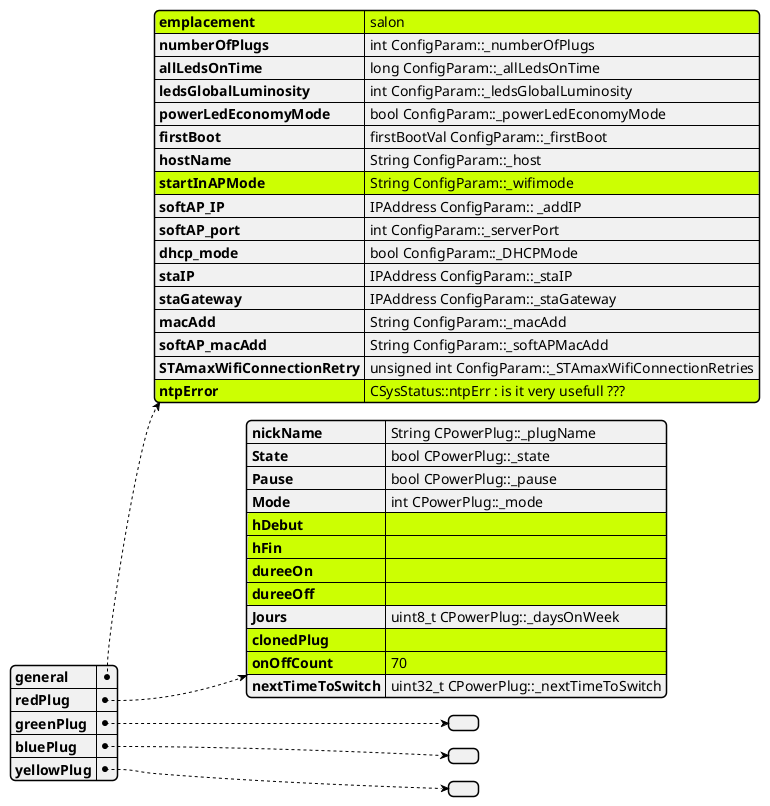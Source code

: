@startjson
#highlight "general" / "emplacement"
#highlight "general" / "ntpError"
#highlight "general" / "_clé à créer 1_"
#highlight "general" / "startInAPMode"
#highlight "redPlug" / "hDebut"
#highlight "redPlug" / "hFin"
#highlight "redPlug" / "dureeOn"
#highlight "redPlug" / "dureeOff"
#highlight "redPlug" / "clonedPlug"
#highlight "redPlug" / "onOffCount"

{
  "general": {
    "emplacement": "salon",
    "numberOfPlugs": "int ConfigParam::_numberOfPlugs",
    "allLedsOnTime": "long ConfigParam::_allLedsOnTime",
    "ledsGlobalLuminosity": "int ConfigParam::_ledsGlobalLuminosity",
    "powerLedEconomyMode": "bool ConfigParam::_powerLedEconomyMode",
    "firstBoot": "firstBootVal ConfigParam::_firstBoot",
    "hostName": "String ConfigParam::_host",
    "startInAPMode": "String ConfigParam::_wifimode",
    "softAP_IP": "IPAddress ConfigParam:: _addIP",
    "softAP_port": "int ConfigParam::_serverPort",
    "dhcp_mode": "bool ConfigParam::_DHCPMode",
    "staIP": "IPAddress ConfigParam::_staIP",
    "staGateway": "IPAddress ConfigParam::_staGateway",
    "macAdd": "String ConfigParam::_macAdd",
    "softAP_macAdd": "String ConfigParam::_softAPMacAdd",
    "STAmaxWifiConnectionRetry": "unsigned int ConfigParam::_STAmaxWifiConnectionRetries",
    "ntpError": "CSysStatus::ntpErr : is it very usefull ???"
    
  },
  "redPlug": {
    "nickName": "String CPowerPlug::_plugName",
    "State": "bool CPowerPlug::_state",
    "Pause": "bool CPowerPlug::_pause",
    "Mode": "int CPowerPlug::_mode",
    "hDebut": "",
    "hFin": "",
    "dureeOn": "",
    "dureeOff": "",
    "Jours": "uint8_t CPowerPlug::_daysOnWeek",
    "clonedPlug": "",
    "onOffCount": "70",
    "nextTimeToSwitch": "uint32_t CPowerPlug::_nextTimeToSwitch"
  },
  "greenPlug": {
  },
  "bluePlug": {
  },
  "yellowPlug": {
  }
}

@endjson
